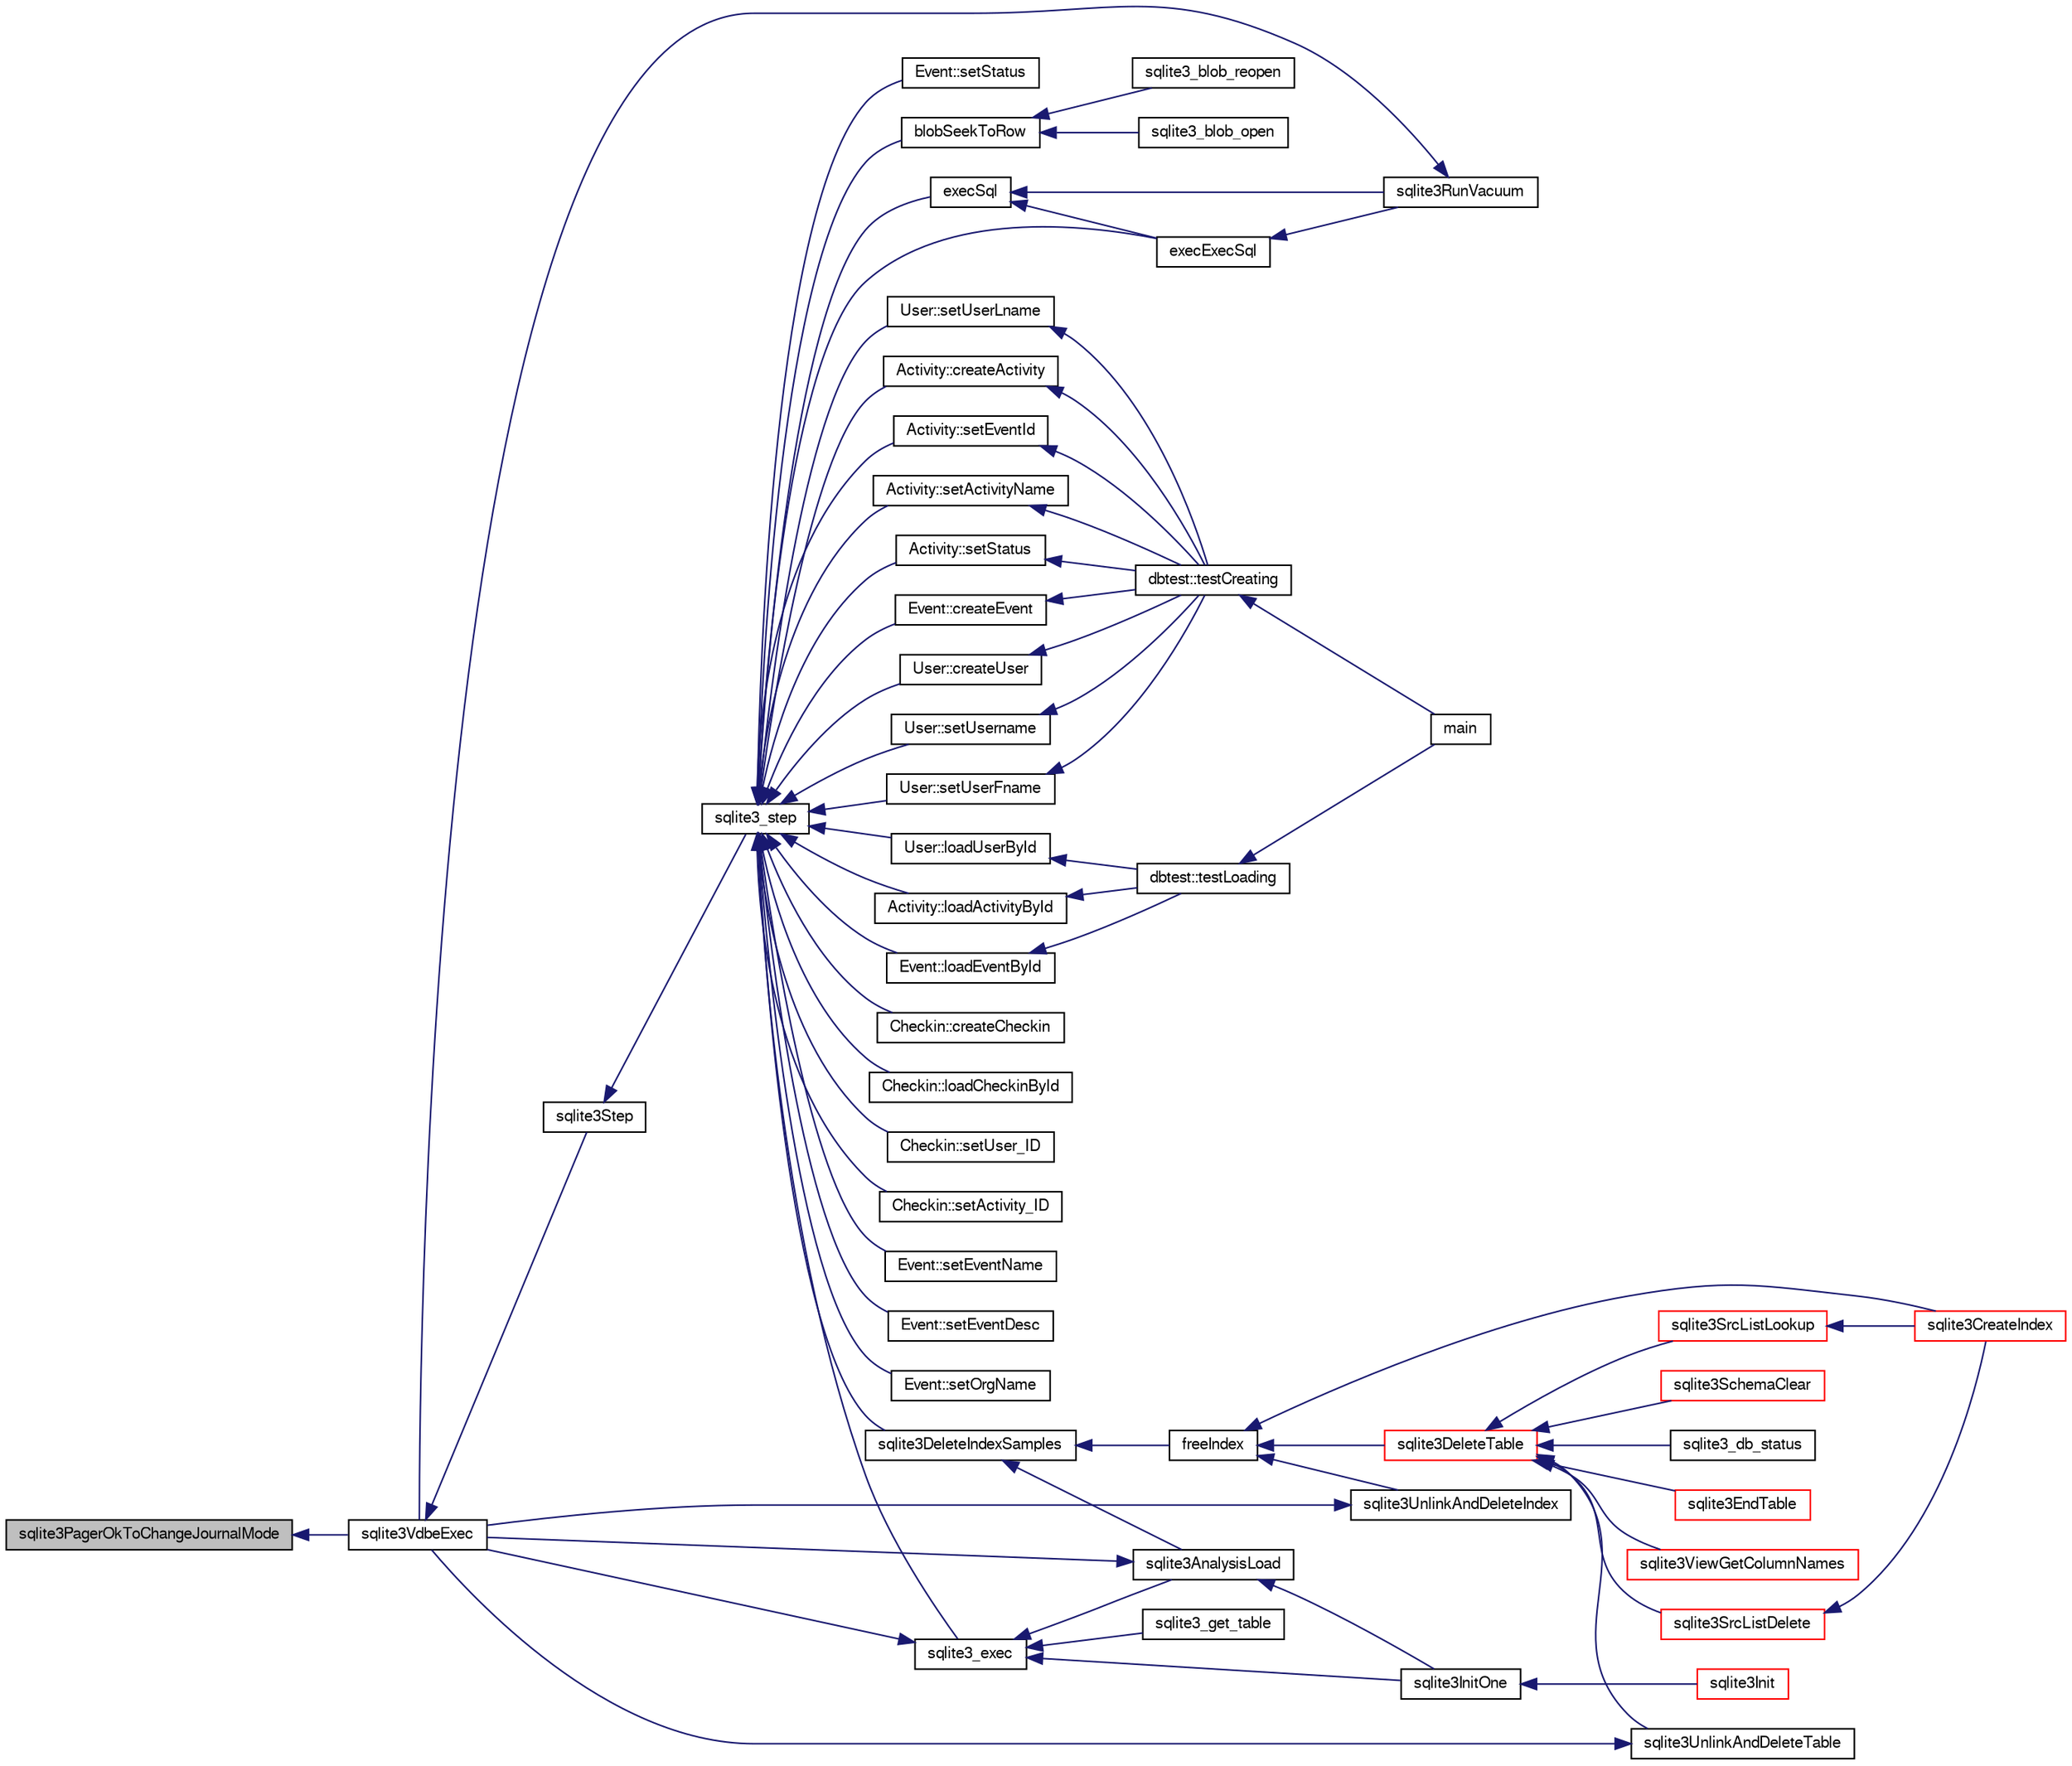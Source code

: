 digraph "sqlite3PagerOkToChangeJournalMode"
{
  edge [fontname="FreeSans",fontsize="10",labelfontname="FreeSans",labelfontsize="10"];
  node [fontname="FreeSans",fontsize="10",shape=record];
  rankdir="LR";
  Node632313 [label="sqlite3PagerOkToChangeJournalMode",height=0.2,width=0.4,color="black", fillcolor="grey75", style="filled", fontcolor="black"];
  Node632313 -> Node632314 [dir="back",color="midnightblue",fontsize="10",style="solid",fontname="FreeSans"];
  Node632314 [label="sqlite3VdbeExec",height=0.2,width=0.4,color="black", fillcolor="white", style="filled",URL="$sqlite3_8c.html#a8ce40a614bdc56719c4d642b1e4dfb21"];
  Node632314 -> Node632315 [dir="back",color="midnightblue",fontsize="10",style="solid",fontname="FreeSans"];
  Node632315 [label="sqlite3Step",height=0.2,width=0.4,color="black", fillcolor="white", style="filled",URL="$sqlite3_8c.html#a3f2872e873e2758a4beedad1d5113554"];
  Node632315 -> Node632316 [dir="back",color="midnightblue",fontsize="10",style="solid",fontname="FreeSans"];
  Node632316 [label="sqlite3_step",height=0.2,width=0.4,color="black", fillcolor="white", style="filled",URL="$sqlite3_8h.html#ac1e491ce36b7471eb28387f7d3c74334"];
  Node632316 -> Node632317 [dir="back",color="midnightblue",fontsize="10",style="solid",fontname="FreeSans"];
  Node632317 [label="Activity::createActivity",height=0.2,width=0.4,color="black", fillcolor="white", style="filled",URL="$classActivity.html#a813cc5e52c14ab49b39014c134e3425b"];
  Node632317 -> Node632318 [dir="back",color="midnightblue",fontsize="10",style="solid",fontname="FreeSans"];
  Node632318 [label="dbtest::testCreating",height=0.2,width=0.4,color="black", fillcolor="white", style="filled",URL="$classdbtest.html#a8193e88a7df657069c8a6bd09c8243b7"];
  Node632318 -> Node632319 [dir="back",color="midnightblue",fontsize="10",style="solid",fontname="FreeSans"];
  Node632319 [label="main",height=0.2,width=0.4,color="black", fillcolor="white", style="filled",URL="$test_8cpp.html#ae66f6b31b5ad750f1fe042a706a4e3d4"];
  Node632316 -> Node632320 [dir="back",color="midnightblue",fontsize="10",style="solid",fontname="FreeSans"];
  Node632320 [label="Activity::loadActivityById",height=0.2,width=0.4,color="black", fillcolor="white", style="filled",URL="$classActivity.html#abe4ffb4f08a47212ebf9013259d9e7fd"];
  Node632320 -> Node632321 [dir="back",color="midnightblue",fontsize="10",style="solid",fontname="FreeSans"];
  Node632321 [label="dbtest::testLoading",height=0.2,width=0.4,color="black", fillcolor="white", style="filled",URL="$classdbtest.html#a6f98d82a2c8e2b9040848763504ddae1"];
  Node632321 -> Node632319 [dir="back",color="midnightblue",fontsize="10",style="solid",fontname="FreeSans"];
  Node632316 -> Node632322 [dir="back",color="midnightblue",fontsize="10",style="solid",fontname="FreeSans"];
  Node632322 [label="Activity::setEventId",height=0.2,width=0.4,color="black", fillcolor="white", style="filled",URL="$classActivity.html#adb1d0fd0d08f473e068f0a4086bfa9ca"];
  Node632322 -> Node632318 [dir="back",color="midnightblue",fontsize="10",style="solid",fontname="FreeSans"];
  Node632316 -> Node632323 [dir="back",color="midnightblue",fontsize="10",style="solid",fontname="FreeSans"];
  Node632323 [label="Activity::setActivityName",height=0.2,width=0.4,color="black", fillcolor="white", style="filled",URL="$classActivity.html#a62dc3737b33915a36086f9dd26d16a81"];
  Node632323 -> Node632318 [dir="back",color="midnightblue",fontsize="10",style="solid",fontname="FreeSans"];
  Node632316 -> Node632324 [dir="back",color="midnightblue",fontsize="10",style="solid",fontname="FreeSans"];
  Node632324 [label="Activity::setStatus",height=0.2,width=0.4,color="black", fillcolor="white", style="filled",URL="$classActivity.html#af618135a7738f4d2a7ee147a8ef912ea"];
  Node632324 -> Node632318 [dir="back",color="midnightblue",fontsize="10",style="solid",fontname="FreeSans"];
  Node632316 -> Node632325 [dir="back",color="midnightblue",fontsize="10",style="solid",fontname="FreeSans"];
  Node632325 [label="Checkin::createCheckin",height=0.2,width=0.4,color="black", fillcolor="white", style="filled",URL="$classCheckin.html#a4e40acdf7fff0e607f6de4f24f3a163c"];
  Node632316 -> Node632326 [dir="back",color="midnightblue",fontsize="10",style="solid",fontname="FreeSans"];
  Node632326 [label="Checkin::loadCheckinById",height=0.2,width=0.4,color="black", fillcolor="white", style="filled",URL="$classCheckin.html#a3461f70ea6c68475225f2a07f78a21e0"];
  Node632316 -> Node632327 [dir="back",color="midnightblue",fontsize="10",style="solid",fontname="FreeSans"];
  Node632327 [label="Checkin::setUser_ID",height=0.2,width=0.4,color="black", fillcolor="white", style="filled",URL="$classCheckin.html#a76ab640f4f912876dbebf183db5359c6"];
  Node632316 -> Node632328 [dir="back",color="midnightblue",fontsize="10",style="solid",fontname="FreeSans"];
  Node632328 [label="Checkin::setActivity_ID",height=0.2,width=0.4,color="black", fillcolor="white", style="filled",URL="$classCheckin.html#ab2ff3ec2604ec73a42af25874a00b232"];
  Node632316 -> Node632329 [dir="back",color="midnightblue",fontsize="10",style="solid",fontname="FreeSans"];
  Node632329 [label="Event::createEvent",height=0.2,width=0.4,color="black", fillcolor="white", style="filled",URL="$classEvent.html#a77adb9f4a46ffb32c2d931f0691f5903"];
  Node632329 -> Node632318 [dir="back",color="midnightblue",fontsize="10",style="solid",fontname="FreeSans"];
  Node632316 -> Node632330 [dir="back",color="midnightblue",fontsize="10",style="solid",fontname="FreeSans"];
  Node632330 [label="Event::loadEventById",height=0.2,width=0.4,color="black", fillcolor="white", style="filled",URL="$classEvent.html#afa66cea33f722dbeecb69cc98fdea055"];
  Node632330 -> Node632321 [dir="back",color="midnightblue",fontsize="10",style="solid",fontname="FreeSans"];
  Node632316 -> Node632331 [dir="back",color="midnightblue",fontsize="10",style="solid",fontname="FreeSans"];
  Node632331 [label="Event::setEventName",height=0.2,width=0.4,color="black", fillcolor="white", style="filled",URL="$classEvent.html#a10596b6ca077df05184e30d62b08729d"];
  Node632316 -> Node632332 [dir="back",color="midnightblue",fontsize="10",style="solid",fontname="FreeSans"];
  Node632332 [label="Event::setEventDesc",height=0.2,width=0.4,color="black", fillcolor="white", style="filled",URL="$classEvent.html#ae36b8377dcae792f1c5c4726024c981b"];
  Node632316 -> Node632333 [dir="back",color="midnightblue",fontsize="10",style="solid",fontname="FreeSans"];
  Node632333 [label="Event::setOrgName",height=0.2,width=0.4,color="black", fillcolor="white", style="filled",URL="$classEvent.html#a19aac0f776bd764563a54977656cf680"];
  Node632316 -> Node632334 [dir="back",color="midnightblue",fontsize="10",style="solid",fontname="FreeSans"];
  Node632334 [label="Event::setStatus",height=0.2,width=0.4,color="black", fillcolor="white", style="filled",URL="$classEvent.html#ab0a6b9285af0f4172eb841e2b80f8972"];
  Node632316 -> Node632335 [dir="back",color="midnightblue",fontsize="10",style="solid",fontname="FreeSans"];
  Node632335 [label="blobSeekToRow",height=0.2,width=0.4,color="black", fillcolor="white", style="filled",URL="$sqlite3_8c.html#afff57e13332b98c8a44a7cebe38962ab"];
  Node632335 -> Node632336 [dir="back",color="midnightblue",fontsize="10",style="solid",fontname="FreeSans"];
  Node632336 [label="sqlite3_blob_open",height=0.2,width=0.4,color="black", fillcolor="white", style="filled",URL="$sqlite3_8h.html#adb8ad839a5bdd62a43785132bc7dd518"];
  Node632335 -> Node632337 [dir="back",color="midnightblue",fontsize="10",style="solid",fontname="FreeSans"];
  Node632337 [label="sqlite3_blob_reopen",height=0.2,width=0.4,color="black", fillcolor="white", style="filled",URL="$sqlite3_8h.html#abc77c24fdc0150138490359a94360f7e"];
  Node632316 -> Node632338 [dir="back",color="midnightblue",fontsize="10",style="solid",fontname="FreeSans"];
  Node632338 [label="sqlite3DeleteIndexSamples",height=0.2,width=0.4,color="black", fillcolor="white", style="filled",URL="$sqlite3_8c.html#aaeda0302fbf61397ec009f65bed047ef"];
  Node632338 -> Node632339 [dir="back",color="midnightblue",fontsize="10",style="solid",fontname="FreeSans"];
  Node632339 [label="sqlite3AnalysisLoad",height=0.2,width=0.4,color="black", fillcolor="white", style="filled",URL="$sqlite3_8c.html#a48a2301c27e1d3d68708b9b8761b5a01"];
  Node632339 -> Node632314 [dir="back",color="midnightblue",fontsize="10",style="solid",fontname="FreeSans"];
  Node632339 -> Node632340 [dir="back",color="midnightblue",fontsize="10",style="solid",fontname="FreeSans"];
  Node632340 [label="sqlite3InitOne",height=0.2,width=0.4,color="black", fillcolor="white", style="filled",URL="$sqlite3_8c.html#ac4318b25df65269906b0379251fe9b85"];
  Node632340 -> Node632341 [dir="back",color="midnightblue",fontsize="10",style="solid",fontname="FreeSans"];
  Node632341 [label="sqlite3Init",height=0.2,width=0.4,color="red", fillcolor="white", style="filled",URL="$sqlite3_8c.html#aed74e3dc765631a833f522f425ff5a48"];
  Node632338 -> Node632441 [dir="back",color="midnightblue",fontsize="10",style="solid",fontname="FreeSans"];
  Node632441 [label="freeIndex",height=0.2,width=0.4,color="black", fillcolor="white", style="filled",URL="$sqlite3_8c.html#a00907c99c18d5bcb9d0b38c077146c31"];
  Node632441 -> Node632442 [dir="back",color="midnightblue",fontsize="10",style="solid",fontname="FreeSans"];
  Node632442 [label="sqlite3UnlinkAndDeleteIndex",height=0.2,width=0.4,color="black", fillcolor="white", style="filled",URL="$sqlite3_8c.html#a889f2dcb438c56db37a6d61e9f25e244"];
  Node632442 -> Node632314 [dir="back",color="midnightblue",fontsize="10",style="solid",fontname="FreeSans"];
  Node632441 -> Node632443 [dir="back",color="midnightblue",fontsize="10",style="solid",fontname="FreeSans"];
  Node632443 [label="sqlite3DeleteTable",height=0.2,width=0.4,color="red", fillcolor="white", style="filled",URL="$sqlite3_8c.html#a7fd3d507375a381a3807f92735318973"];
  Node632443 -> Node632444 [dir="back",color="midnightblue",fontsize="10",style="solid",fontname="FreeSans"];
  Node632444 [label="sqlite3_db_status",height=0.2,width=0.4,color="black", fillcolor="white", style="filled",URL="$sqlite3_8h.html#ab64e8333313ee2e44116842711818940"];
  Node632443 -> Node632445 [dir="back",color="midnightblue",fontsize="10",style="solid",fontname="FreeSans"];
  Node632445 [label="sqlite3UnlinkAndDeleteTable",height=0.2,width=0.4,color="black", fillcolor="white", style="filled",URL="$sqlite3_8c.html#a9733677716a49de464f86fff164e9a1b"];
  Node632445 -> Node632314 [dir="back",color="midnightblue",fontsize="10",style="solid",fontname="FreeSans"];
  Node632443 -> Node632356 [dir="back",color="midnightblue",fontsize="10",style="solid",fontname="FreeSans"];
  Node632356 [label="sqlite3EndTable",height=0.2,width=0.4,color="red", fillcolor="white", style="filled",URL="$sqlite3_8c.html#a7b5f2c66c0f0b6f819d970ca389768b0"];
  Node632443 -> Node632391 [dir="back",color="midnightblue",fontsize="10",style="solid",fontname="FreeSans"];
  Node632391 [label="sqlite3ViewGetColumnNames",height=0.2,width=0.4,color="red", fillcolor="white", style="filled",URL="$sqlite3_8c.html#aebc7cd8d9e2bd174ae0a60363d3f6ce8"];
  Node632443 -> Node632446 [dir="back",color="midnightblue",fontsize="10",style="solid",fontname="FreeSans"];
  Node632446 [label="sqlite3SrcListDelete",height=0.2,width=0.4,color="red", fillcolor="white", style="filled",URL="$sqlite3_8c.html#acc250a3e5e7fd8889a16a9f28e3e7312"];
  Node632446 -> Node632353 [dir="back",color="midnightblue",fontsize="10",style="solid",fontname="FreeSans"];
  Node632353 [label="sqlite3CreateIndex",height=0.2,width=0.4,color="red", fillcolor="white", style="filled",URL="$sqlite3_8c.html#a8dbe5e590ab6c58a8c45f34f7c81e825"];
  Node632443 -> Node632523 [dir="back",color="midnightblue",fontsize="10",style="solid",fontname="FreeSans"];
  Node632523 [label="sqlite3SchemaClear",height=0.2,width=0.4,color="red", fillcolor="white", style="filled",URL="$sqlite3_8c.html#a927c603430267e42c56ab38ca221322a"];
  Node632443 -> Node632358 [dir="back",color="midnightblue",fontsize="10",style="solid",fontname="FreeSans"];
  Node632358 [label="sqlite3SrcListLookup",height=0.2,width=0.4,color="red", fillcolor="white", style="filled",URL="$sqlite3_8c.html#a6354fab5d5d3aa8a721e43d480c16701"];
  Node632358 -> Node632353 [dir="back",color="midnightblue",fontsize="10",style="solid",fontname="FreeSans"];
  Node632441 -> Node632353 [dir="back",color="midnightblue",fontsize="10",style="solid",fontname="FreeSans"];
  Node632316 -> Node632507 [dir="back",color="midnightblue",fontsize="10",style="solid",fontname="FreeSans"];
  Node632507 [label="sqlite3_exec",height=0.2,width=0.4,color="black", fillcolor="white", style="filled",URL="$sqlite3_8h.html#a97487ec8150e0bcc8fa392ab8f0e24db"];
  Node632507 -> Node632314 [dir="back",color="midnightblue",fontsize="10",style="solid",fontname="FreeSans"];
  Node632507 -> Node632339 [dir="back",color="midnightblue",fontsize="10",style="solid",fontname="FreeSans"];
  Node632507 -> Node632340 [dir="back",color="midnightblue",fontsize="10",style="solid",fontname="FreeSans"];
  Node632507 -> Node632508 [dir="back",color="midnightblue",fontsize="10",style="solid",fontname="FreeSans"];
  Node632508 [label="sqlite3_get_table",height=0.2,width=0.4,color="black", fillcolor="white", style="filled",URL="$sqlite3_8h.html#a5effeac4e12df57beaa35c5be1f61579"];
  Node632316 -> Node632498 [dir="back",color="midnightblue",fontsize="10",style="solid",fontname="FreeSans"];
  Node632498 [label="execSql",height=0.2,width=0.4,color="black", fillcolor="white", style="filled",URL="$sqlite3_8c.html#a7d16651b98a110662f4c265eff0246cb"];
  Node632498 -> Node632499 [dir="back",color="midnightblue",fontsize="10",style="solid",fontname="FreeSans"];
  Node632499 [label="execExecSql",height=0.2,width=0.4,color="black", fillcolor="white", style="filled",URL="$sqlite3_8c.html#ac1be09a6c047f21133d16378d301e0d4"];
  Node632499 -> Node632500 [dir="back",color="midnightblue",fontsize="10",style="solid",fontname="FreeSans"];
  Node632500 [label="sqlite3RunVacuum",height=0.2,width=0.4,color="black", fillcolor="white", style="filled",URL="$sqlite3_8c.html#a5e83ddc7b3e7e8e79ad5d1fc92de1d2f"];
  Node632500 -> Node632314 [dir="back",color="midnightblue",fontsize="10",style="solid",fontname="FreeSans"];
  Node632498 -> Node632500 [dir="back",color="midnightblue",fontsize="10",style="solid",fontname="FreeSans"];
  Node632316 -> Node632499 [dir="back",color="midnightblue",fontsize="10",style="solid",fontname="FreeSans"];
  Node632316 -> Node632501 [dir="back",color="midnightblue",fontsize="10",style="solid",fontname="FreeSans"];
  Node632501 [label="User::createUser",height=0.2,width=0.4,color="black", fillcolor="white", style="filled",URL="$classUser.html#a22ed673939e8cc0a136130b809bba513"];
  Node632501 -> Node632318 [dir="back",color="midnightblue",fontsize="10",style="solid",fontname="FreeSans"];
  Node632316 -> Node632502 [dir="back",color="midnightblue",fontsize="10",style="solid",fontname="FreeSans"];
  Node632502 [label="User::loadUserById",height=0.2,width=0.4,color="black", fillcolor="white", style="filled",URL="$classUser.html#a863377665b7fb83c5547dcf9727f5092"];
  Node632502 -> Node632321 [dir="back",color="midnightblue",fontsize="10",style="solid",fontname="FreeSans"];
  Node632316 -> Node632503 [dir="back",color="midnightblue",fontsize="10",style="solid",fontname="FreeSans"];
  Node632503 [label="User::setUsername",height=0.2,width=0.4,color="black", fillcolor="white", style="filled",URL="$classUser.html#aa0497022a136cb78de785b0a39ae60b1"];
  Node632503 -> Node632318 [dir="back",color="midnightblue",fontsize="10",style="solid",fontname="FreeSans"];
  Node632316 -> Node632504 [dir="back",color="midnightblue",fontsize="10",style="solid",fontname="FreeSans"];
  Node632504 [label="User::setUserFname",height=0.2,width=0.4,color="black", fillcolor="white", style="filled",URL="$classUser.html#a72657eb55cd0ca437b4841a43f19912f"];
  Node632504 -> Node632318 [dir="back",color="midnightblue",fontsize="10",style="solid",fontname="FreeSans"];
  Node632316 -> Node632505 [dir="back",color="midnightblue",fontsize="10",style="solid",fontname="FreeSans"];
  Node632505 [label="User::setUserLname",height=0.2,width=0.4,color="black", fillcolor="white", style="filled",URL="$classUser.html#aa25973387e5afe1aa6f60dd6545e33b5"];
  Node632505 -> Node632318 [dir="back",color="midnightblue",fontsize="10",style="solid",fontname="FreeSans"];
}
